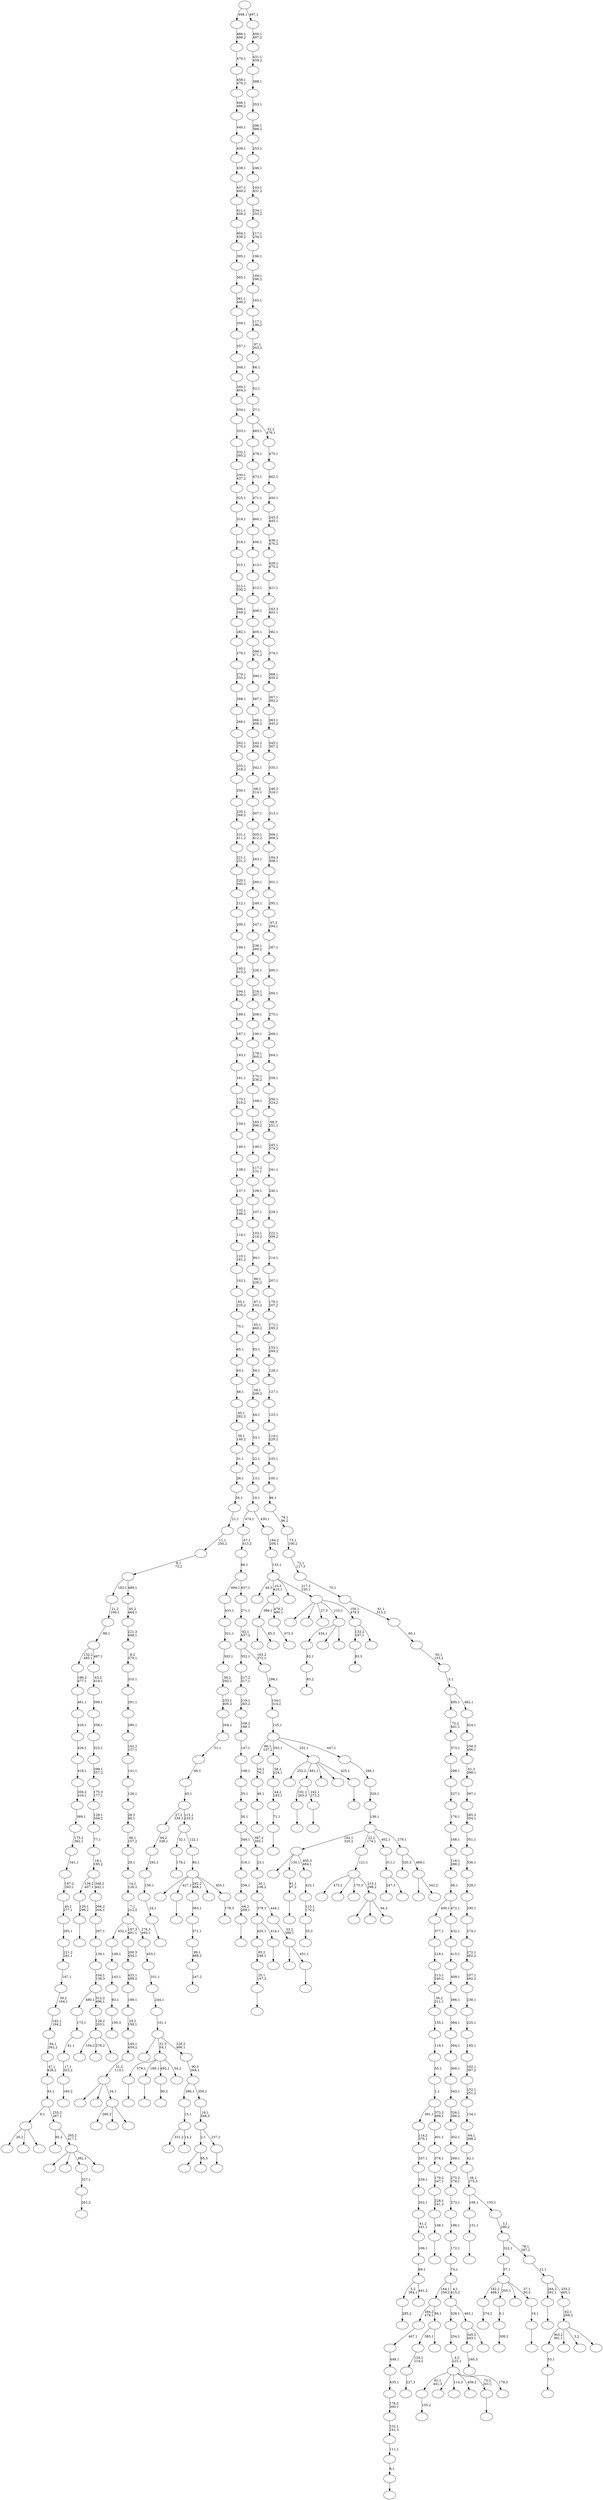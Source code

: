 digraph T {
	600 [label=""]
	599 [label=""]
	598 [label=""]
	597 [label=""]
	596 [label=""]
	595 [label=""]
	594 [label=""]
	593 [label=""]
	592 [label=""]
	591 [label=""]
	590 [label=""]
	589 [label=""]
	588 [label=""]
	587 [label=""]
	586 [label=""]
	585 [label=""]
	584 [label=""]
	583 [label=""]
	582 [label=""]
	581 [label=""]
	580 [label=""]
	579 [label=""]
	578 [label=""]
	577 [label=""]
	576 [label=""]
	575 [label=""]
	574 [label=""]
	573 [label=""]
	572 [label=""]
	571 [label=""]
	570 [label=""]
	569 [label=""]
	568 [label=""]
	567 [label=""]
	566 [label=""]
	565 [label=""]
	564 [label=""]
	563 [label=""]
	562 [label=""]
	561 [label=""]
	560 [label=""]
	559 [label=""]
	558 [label=""]
	557 [label=""]
	556 [label=""]
	555 [label=""]
	554 [label=""]
	553 [label=""]
	552 [label=""]
	551 [label=""]
	550 [label=""]
	549 [label=""]
	548 [label=""]
	547 [label=""]
	546 [label=""]
	545 [label=""]
	544 [label=""]
	543 [label=""]
	542 [label=""]
	541 [label=""]
	540 [label=""]
	539 [label=""]
	538 [label=""]
	537 [label=""]
	536 [label=""]
	535 [label=""]
	534 [label=""]
	533 [label=""]
	532 [label=""]
	531 [label=""]
	530 [label=""]
	529 [label=""]
	528 [label=""]
	527 [label=""]
	526 [label=""]
	525 [label=""]
	524 [label=""]
	523 [label=""]
	522 [label=""]
	521 [label=""]
	520 [label=""]
	519 [label=""]
	518 [label=""]
	517 [label=""]
	516 [label=""]
	515 [label=""]
	514 [label=""]
	513 [label=""]
	512 [label=""]
	511 [label=""]
	510 [label=""]
	509 [label=""]
	508 [label=""]
	507 [label=""]
	506 [label=""]
	505 [label=""]
	504 [label=""]
	503 [label=""]
	502 [label=""]
	501 [label=""]
	500 [label=""]
	499 [label=""]
	498 [label=""]
	497 [label=""]
	496 [label=""]
	495 [label=""]
	494 [label=""]
	493 [label=""]
	492 [label=""]
	491 [label=""]
	490 [label=""]
	489 [label=""]
	488 [label=""]
	487 [label=""]
	486 [label=""]
	485 [label=""]
	484 [label=""]
	483 [label=""]
	482 [label=""]
	481 [label=""]
	480 [label=""]
	479 [label=""]
	478 [label=""]
	477 [label=""]
	476 [label=""]
	475 [label=""]
	474 [label=""]
	473 [label=""]
	472 [label=""]
	471 [label=""]
	470 [label=""]
	469 [label=""]
	468 [label=""]
	467 [label=""]
	466 [label=""]
	465 [label=""]
	464 [label=""]
	463 [label=""]
	462 [label=""]
	461 [label=""]
	460 [label=""]
	459 [label=""]
	458 [label=""]
	457 [label=""]
	456 [label=""]
	455 [label=""]
	454 [label=""]
	453 [label=""]
	452 [label=""]
	451 [label=""]
	450 [label=""]
	449 [label=""]
	448 [label=""]
	447 [label=""]
	446 [label=""]
	445 [label=""]
	444 [label=""]
	443 [label=""]
	442 [label=""]
	441 [label=""]
	440 [label=""]
	439 [label=""]
	438 [label=""]
	437 [label=""]
	436 [label=""]
	435 [label=""]
	434 [label=""]
	433 [label=""]
	432 [label=""]
	431 [label=""]
	430 [label=""]
	429 [label=""]
	428 [label=""]
	427 [label=""]
	426 [label=""]
	425 [label=""]
	424 [label=""]
	423 [label=""]
	422 [label=""]
	421 [label=""]
	420 [label=""]
	419 [label=""]
	418 [label=""]
	417 [label=""]
	416 [label=""]
	415 [label=""]
	414 [label=""]
	413 [label=""]
	412 [label=""]
	411 [label=""]
	410 [label=""]
	409 [label=""]
	408 [label=""]
	407 [label=""]
	406 [label=""]
	405 [label=""]
	404 [label=""]
	403 [label=""]
	402 [label=""]
	401 [label=""]
	400 [label=""]
	399 [label=""]
	398 [label=""]
	397 [label=""]
	396 [label=""]
	395 [label=""]
	394 [label=""]
	393 [label=""]
	392 [label=""]
	391 [label=""]
	390 [label=""]
	389 [label=""]
	388 [label=""]
	387 [label=""]
	386 [label=""]
	385 [label=""]
	384 [label=""]
	383 [label=""]
	382 [label=""]
	381 [label=""]
	380 [label=""]
	379 [label=""]
	378 [label=""]
	377 [label=""]
	376 [label=""]
	375 [label=""]
	374 [label=""]
	373 [label=""]
	372 [label=""]
	371 [label=""]
	370 [label=""]
	369 [label=""]
	368 [label=""]
	367 [label=""]
	366 [label=""]
	365 [label=""]
	364 [label=""]
	363 [label=""]
	362 [label=""]
	361 [label=""]
	360 [label=""]
	359 [label=""]
	358 [label=""]
	357 [label=""]
	356 [label=""]
	355 [label=""]
	354 [label=""]
	353 [label=""]
	352 [label=""]
	351 [label=""]
	350 [label=""]
	349 [label=""]
	348 [label=""]
	347 [label=""]
	346 [label=""]
	345 [label=""]
	344 [label=""]
	343 [label=""]
	342 [label=""]
	341 [label=""]
	340 [label=""]
	339 [label=""]
	338 [label=""]
	337 [label=""]
	336 [label=""]
	335 [label=""]
	334 [label=""]
	333 [label=""]
	332 [label=""]
	331 [label=""]
	330 [label=""]
	329 [label=""]
	328 [label=""]
	327 [label=""]
	326 [label=""]
	325 [label=""]
	324 [label=""]
	323 [label=""]
	322 [label=""]
	321 [label=""]
	320 [label=""]
	319 [label=""]
	318 [label=""]
	317 [label=""]
	316 [label=""]
	315 [label=""]
	314 [label=""]
	313 [label=""]
	312 [label=""]
	311 [label=""]
	310 [label=""]
	309 [label=""]
	308 [label=""]
	307 [label=""]
	306 [label=""]
	305 [label=""]
	304 [label=""]
	303 [label=""]
	302 [label=""]
	301 [label=""]
	300 [label=""]
	299 [label=""]
	298 [label=""]
	297 [label=""]
	296 [label=""]
	295 [label=""]
	294 [label=""]
	293 [label=""]
	292 [label=""]
	291 [label=""]
	290 [label=""]
	289 [label=""]
	288 [label=""]
	287 [label=""]
	286 [label=""]
	285 [label=""]
	284 [label=""]
	283 [label=""]
	282 [label=""]
	281 [label=""]
	280 [label=""]
	279 [label=""]
	278 [label=""]
	277 [label=""]
	276 [label=""]
	275 [label=""]
	274 [label=""]
	273 [label=""]
	272 [label=""]
	271 [label=""]
	270 [label=""]
	269 [label=""]
	268 [label=""]
	267 [label=""]
	266 [label=""]
	265 [label=""]
	264 [label=""]
	263 [label=""]
	262 [label=""]
	261 [label=""]
	260 [label=""]
	259 [label=""]
	258 [label=""]
	257 [label=""]
	256 [label=""]
	255 [label=""]
	254 [label=""]
	253 [label=""]
	252 [label=""]
	251 [label=""]
	250 [label=""]
	249 [label=""]
	248 [label=""]
	247 [label=""]
	246 [label=""]
	245 [label=""]
	244 [label=""]
	243 [label=""]
	242 [label=""]
	241 [label=""]
	240 [label=""]
	239 [label=""]
	238 [label=""]
	237 [label=""]
	236 [label=""]
	235 [label=""]
	234 [label=""]
	233 [label=""]
	232 [label=""]
	231 [label=""]
	230 [label=""]
	229 [label=""]
	228 [label=""]
	227 [label=""]
	226 [label=""]
	225 [label=""]
	224 [label=""]
	223 [label=""]
	222 [label=""]
	221 [label=""]
	220 [label=""]
	219 [label=""]
	218 [label=""]
	217 [label=""]
	216 [label=""]
	215 [label=""]
	214 [label=""]
	213 [label=""]
	212 [label=""]
	211 [label=""]
	210 [label=""]
	209 [label=""]
	208 [label=""]
	207 [label=""]
	206 [label=""]
	205 [label=""]
	204 [label=""]
	203 [label=""]
	202 [label=""]
	201 [label=""]
	200 [label=""]
	199 [label=""]
	198 [label=""]
	197 [label=""]
	196 [label=""]
	195 [label=""]
	194 [label=""]
	193 [label=""]
	192 [label=""]
	191 [label=""]
	190 [label=""]
	189 [label=""]
	188 [label=""]
	187 [label=""]
	186 [label=""]
	185 [label=""]
	184 [label=""]
	183 [label=""]
	182 [label=""]
	181 [label=""]
	180 [label=""]
	179 [label=""]
	178 [label=""]
	177 [label=""]
	176 [label=""]
	175 [label=""]
	174 [label=""]
	173 [label=""]
	172 [label=""]
	171 [label=""]
	170 [label=""]
	169 [label=""]
	168 [label=""]
	167 [label=""]
	166 [label=""]
	165 [label=""]
	164 [label=""]
	163 [label=""]
	162 [label=""]
	161 [label=""]
	160 [label=""]
	159 [label=""]
	158 [label=""]
	157 [label=""]
	156 [label=""]
	155 [label=""]
	154 [label=""]
	153 [label=""]
	152 [label=""]
	151 [label=""]
	150 [label=""]
	149 [label=""]
	148 [label=""]
	147 [label=""]
	146 [label=""]
	145 [label=""]
	144 [label=""]
	143 [label=""]
	142 [label=""]
	141 [label=""]
	140 [label=""]
	139 [label=""]
	138 [label=""]
	137 [label=""]
	136 [label=""]
	135 [label=""]
	134 [label=""]
	133 [label=""]
	132 [label=""]
	131 [label=""]
	130 [label=""]
	129 [label=""]
	128 [label=""]
	127 [label=""]
	126 [label=""]
	125 [label=""]
	124 [label=""]
	123 [label=""]
	122 [label=""]
	121 [label=""]
	120 [label=""]
	119 [label=""]
	118 [label=""]
	117 [label=""]
	116 [label=""]
	115 [label=""]
	114 [label=""]
	113 [label=""]
	112 [label=""]
	111 [label=""]
	110 [label=""]
	109 [label=""]
	108 [label=""]
	107 [label=""]
	106 [label=""]
	105 [label=""]
	104 [label=""]
	103 [label=""]
	102 [label=""]
	101 [label=""]
	100 [label=""]
	99 [label=""]
	98 [label=""]
	97 [label=""]
	96 [label=""]
	95 [label=""]
	94 [label=""]
	93 [label=""]
	92 [label=""]
	91 [label=""]
	90 [label=""]
	89 [label=""]
	88 [label=""]
	87 [label=""]
	86 [label=""]
	85 [label=""]
	84 [label=""]
	83 [label=""]
	82 [label=""]
	81 [label=""]
	80 [label=""]
	79 [label=""]
	78 [label=""]
	77 [label=""]
	76 [label=""]
	75 [label=""]
	74 [label=""]
	73 [label=""]
	72 [label=""]
	71 [label=""]
	70 [label=""]
	69 [label=""]
	68 [label=""]
	67 [label=""]
	66 [label=""]
	65 [label=""]
	64 [label=""]
	63 [label=""]
	62 [label=""]
	61 [label=""]
	60 [label=""]
	59 [label=""]
	58 [label=""]
	57 [label=""]
	56 [label=""]
	55 [label=""]
	54 [label=""]
	53 [label=""]
	52 [label=""]
	51 [label=""]
	50 [label=""]
	49 [label=""]
	48 [label=""]
	47 [label=""]
	46 [label=""]
	45 [label=""]
	44 [label=""]
	43 [label=""]
	42 [label=""]
	41 [label=""]
	40 [label=""]
	39 [label=""]
	38 [label=""]
	37 [label=""]
	36 [label=""]
	35 [label=""]
	34 [label=""]
	33 [label=""]
	32 [label=""]
	31 [label=""]
	30 [label=""]
	29 [label=""]
	28 [label=""]
	27 [label=""]
	26 [label=""]
	25 [label=""]
	24 [label=""]
	23 [label=""]
	22 [label=""]
	21 [label=""]
	20 [label=""]
	19 [label=""]
	18 [label=""]
	17 [label=""]
	16 [label=""]
	15 [label=""]
	14 [label=""]
	13 [label=""]
	12 [label=""]
	11 [label=""]
	10 [label=""]
	9 [label=""]
	8 [label=""]
	7 [label=""]
	6 [label=""]
	5 [label=""]
	4 [label=""]
	3 [label=""]
	2 [label=""]
	1 [label=""]
	0 [label=""]
	594 -> 595 [label="105,2"]
	592 -> 593 [label="274,2"]
	586 -> 598 [label=""]
	586 -> 587 [label="85,3"]
	584 -> 585 [label=""]
	583 -> 584 [label="49,1"]
	582 -> 583 [label="10,2\n76,1"]
	579 -> 580 [label="178,2"]
	575 -> 576 [label=""]
	573 -> 574 [label=""]
	572 -> 573 [label="71,1"]
	571 -> 572 [label="44,2\n193,1"]
	570 -> 571 [label="58,3\n224,1"]
	568 -> 569 [label=""]
	567 -> 568 [label="53,1"]
	562 -> 563 [label=""]
	560 -> 561 [label="285,2"]
	558 -> 559 [label=""]
	557 -> 558 [label="120,1\n299,2"]
	555 -> 556 [label="83,2"]
	554 -> 555 [label="82,1"]
	552 -> 553 [label=""]
	551 -> 552 [label="91,1\n97,2"]
	549 -> 550 [label="308,2"]
	548 -> 549 [label="0,1"]
	546 -> 547 [label=""]
	545 -> 546 [label="6,1"]
	544 -> 545 [label="111,1"]
	543 -> 544 [label="232,1\n241,3"]
	542 -> 543 [label="176,2\n300,1"]
	541 -> 542 [label="435,1"]
	540 -> 541 [label="449,1"]
	539 -> 540 [label="467,1"]
	537 -> 538 [label=""]
	536 -> 575 [label="191,1\n263,3"]
	536 -> 537 [label="242,1\n372,2"]
	534 -> 535 [label=""]
	531 -> 532 [label="240,3"]
	525 -> 526 [label="227,2"]
	524 -> 525 [label="124,1\n214,2"]
	522 -> 523 [label=""]
	519 -> 520 [label=""]
	516 -> 517 [label=""]
	515 -> 516 [label="25,1\n147,2"]
	514 -> 515 [label="85,2\n248,1"]
	510 -> 511 [label="247,2"]
	509 -> 510 [label="99,1\n468,2"]
	508 -> 509 [label="371,1"]
	507 -> 508 [label="383,1"]
	505 -> 506 [label=""]
	504 -> 505 [label="66,2\n209,1"]
	503 -> 504 [label="258,1"]
	502 -> 503 [label="316,1"]
	500 -> 501 [label=""]
	499 -> 514 [label="420,1"]
	499 -> 500 [label="414,1"]
	496 -> 497 [label=""]
	495 -> 513 [label=""]
	495 -> 496 [label="451,1"]
	494 -> 495 [label="33,2\n380,1"]
	493 -> 499 [label="378,1"]
	493 -> 494 [label="444,1"]
	492 -> 493 [label="20,1\n108,2"]
	491 -> 492 [label="23,1"]
	490 -> 502 [label="349,1"]
	490 -> 491 [label="387,2\n393,1"]
	489 -> 490 [label="30,1"]
	488 -> 489 [label="35,1"]
	487 -> 488 [label="108,1"]
	486 -> 487 [label="147,1"]
	485 -> 486 [label="109,2\n188,1"]
	484 -> 485 [label="219,1\n263,2"]
	483 -> 484 [label="217,2\n317,1"]
	476 -> 477 [label="33,3"]
	475 -> 476 [label="115,1\n170,2"]
	474 -> 475 [label="422,1"]
	473 -> 600 [label=""]
	473 -> 551 [label="130,1"]
	473 -> 474 [label="405,3\n484,1"]
	471 -> 472 [label="83,3"]
	467 -> 468 [label=""]
	465 -> 466 [label="160,2"]
	464 -> 465 [label="17,1\n323,2"]
	463 -> 464 [label="41,1"]
	462 -> 463 [label="173,1"]
	458 -> 459 [label=""]
	457 -> 458 [label="24,1"]
	456 -> 457 [label="156,1"]
	455 -> 456 [label="293,1"]
	454 -> 455 [label="94,2\n338,1"]
	450 -> 451 [label="261,2"]
	449 -> 450 [label="327,1"]
	447 -> 448 [label="90,2"]
	445 -> 533 [label="331,2"]
	445 -> 446 [label="14,2"]
	444 -> 445 [label="15,1"]
	441 -> 560 [label="5,2\n394,1"]
	441 -> 442 [label="441,2"]
	440 -> 441 [label="69,1"]
	439 -> 440 [label="106,1"]
	438 -> 439 [label="61,2\n161,1"]
	437 -> 438 [label="202,1"]
	436 -> 437 [label="239,1"]
	435 -> 436 [label="337,1"]
	434 -> 435 [label="114,2\n375,1"]
	432 -> 433 [label="195,3"]
	431 -> 432 [label="93,1"]
	430 -> 431 [label="143,1"]
	429 -> 430 [label="149,1"]
	427 -> 512 [label="26,2"]
	427 -> 461 [label=""]
	427 -> 428 [label=""]
	424 -> 425 [label=""]
	423 -> 596 [label="252,2"]
	423 -> 536 [label="481,1"]
	423 -> 469 [label=""]
	423 -> 460 [label=""]
	423 -> 424 [label="425,1"]
	421 -> 594 [label="81,1\n441,3"]
	421 -> 590 [label=""]
	421 -> 482 [label="114,3"]
	421 -> 478 [label="409,2"]
	421 -> 467 [label="73,2\n201,1"]
	421 -> 422 [label="179,3"]
	420 -> 421 [label="4,2\n223,1"]
	419 -> 420 [label="254,1"]
	417 -> 562 [label="379,1"]
	417 -> 519 [label="180,1"]
	417 -> 447 [label="492,1"]
	417 -> 418 [label="54,2"]
	415 -> 554 [label="434,1"]
	415 -> 453 [label=""]
	415 -> 416 [label=""]
	413 -> 524 [label="385,1"]
	413 -> 414 [label=""]
	412 -> 539 [label="284,2\n478,1"]
	412 -> 413 [label="56,1"]
	409 -> 410 [label="178,3"]
	408 -> 597 [label=""]
	408 -> 522 [label="427,1"]
	408 -> 507 [label="292,2\n468,1"]
	408 -> 452 [label=""]
	408 -> 409 [label="455,1"]
	407 -> 408 [label="80,1"]
	406 -> 579 [label="32,1"]
	406 -> 407 [label="122,1"]
	405 -> 454 [label="27,2\n339,1"]
	405 -> 406 [label="112,1\n233,2"]
	404 -> 405 [label="45,1"]
	403 -> 404 [label="46,1"]
	402 -> 403 [label="51,1"]
	401 -> 402 [label="204,1"]
	400 -> 401 [label="233,1\n405,2"]
	399 -> 400 [label="58,2\n292,1"]
	398 -> 399 [label="303,1"]
	397 -> 398 [label="321,1"]
	396 -> 397 [label="433,1"]
	392 -> 588 [label=""]
	392 -> 395 [label=""]
	392 -> 393 [label="94,3"]
	391 -> 521 [label="473,2"]
	391 -> 518 [label=""]
	391 -> 443 [label="170,3"]
	391 -> 392 [label="215,1\n298,2"]
	390 -> 391 [label="121,1"]
	388 -> 389 [label=""]
	387 -> 388 [label="148,1"]
	386 -> 387 [label="228,1\n241,2"]
	385 -> 386 [label="179,2\n347,1"]
	384 -> 385 [label="376,1"]
	383 -> 384 [label="401,1"]
	382 -> 434 [label="391,1"]
	382 -> 383 [label="373,2\n499,1"]
	381 -> 382 [label="1,1"]
	380 -> 381 [label="55,1"]
	379 -> 380 [label="119,1"]
	378 -> 379 [label="155,1"]
	377 -> 378 [label="36,2\n211,1"]
	376 -> 377 [label="213,1\n240,2"]
	375 -> 376 [label="218,1"]
	374 -> 375 [label="377,1"]
	372 -> 373 [label="473,3"]
	371 -> 586 [label="389,1"]
	371 -> 372 [label="479,2\n490,1"]
	369 -> 564 [label=""]
	369 -> 528 [label=""]
	369 -> 449 [label="392,1"]
	369 -> 370 [label=""]
	368 -> 599 [label="95,2"]
	368 -> 369 [label="265,2\n417,1"]
	367 -> 427 [label="9,1"]
	367 -> 368 [label="255,2\n267,1"]
	366 -> 367 [label="43,1"]
	365 -> 366 [label="47,1\n426,2"]
	364 -> 365 [label="84,1\n262,2"]
	363 -> 364 [label="142,1\n194,2"]
	362 -> 363 [label="39,2\n164,1"]
	361 -> 362 [label="167,1"]
	360 -> 361 [label="221,2\n261,1"]
	359 -> 360 [label="265,1"]
	358 -> 359 [label="40,2\n277,1"]
	357 -> 358 [label="187,2\n283,1"]
	356 -> 357 [label="341,1"]
	355 -> 356 [label="175,2\n362,1"]
	354 -> 355 [label="369,1"]
	353 -> 354 [label="200,2\n416,1"]
	352 -> 353 [label="418,1"]
	351 -> 352 [label="426,1"]
	350 -> 351 [label="429,1"]
	349 -> 350 [label="461,1"]
	348 -> 349 [label="189,2\n477,1"]
	346 -> 347 [label=""]
	345 -> 346 [label="151,1"]
	343 -> 344 [label=""]
	342 -> 343 [label="19,1"]
	341 -> 592 [label="182,2\n488,1"]
	341 -> 548 [label="205,1"]
	341 -> 530 [label=""]
	341 -> 342 [label="37,1\n50,2"]
	340 -> 341 [label="57,1"]
	338 -> 479 [label=""]
	338 -> 339 [label="95,3"]
	336 -> 529 [label="280,2"]
	336 -> 480 [label=""]
	336 -> 337 [label=""]
	335 -> 581 [label=""]
	335 -> 498 [label=""]
	335 -> 336 [label="34,1"]
	334 -> 335 [label="31,2\n113,1"]
	333 -> 334 [label="145,1\n454,2"]
	332 -> 333 [label="29,2\n158,1"]
	331 -> 332 [label="199,1"]
	330 -> 331 [label="423,1\n489,2"]
	329 -> 330 [label="200,3\n454,1"]
	327 -> 589 [label="247,3"]
	327 -> 328 [label=""]
	326 -> 327 [label="311,1"]
	324 -> 578 [label=""]
	324 -> 325 [label="342,2"]
	323 -> 565 [label="320,3"]
	323 -> 324 [label="469,1"]
	322 -> 473 [label="162,1\n320,2"]
	322 -> 390 [label="22,2\n174,1"]
	322 -> 326 [label="402,1"]
	322 -> 323 [label="279,1"]
	321 -> 322 [label="136,1"]
	320 -> 321 [label="320,1"]
	319 -> 320 [label="346,1"]
	318 -> 582 [label="86,1\n107,2"]
	318 -> 570 [label="355,1"]
	318 -> 423 [label="252,1"]
	318 -> 319 [label="447,1"]
	317 -> 318 [label="125,1"]
	316 -> 317 [label="154,1\n314,2"]
	315 -> 316 [label="298,1"]
	314 -> 483 [label="352,1"]
	314 -> 315 [label="163,2\n372,1"]
	313 -> 314 [label="92,1\n457,2"]
	312 -> 313 [label="271,1"]
	311 -> 396 [label="494,1"]
	311 -> 312 [label="457,1"]
	310 -> 311 [label="66,1"]
	309 -> 310 [label="67,1\n413,2"]
	307 -> 531 [label="345,2\n443,1"]
	307 -> 308 [label=""]
	306 -> 419 [label="328,1"]
	306 -> 307 [label="463,1"]
	305 -> 412 [label="144,1\n259,2"]
	305 -> 306 [label="4,1\n415,2"]
	304 -> 305 [label="74,1"]
	303 -> 304 [label="172,1"]
	302 -> 303 [label="186,1"]
	301 -> 302 [label="273,1"]
	300 -> 301 [label="275,2\n278,1"]
	299 -> 300 [label="289,1"]
	298 -> 299 [label="302,1"]
	297 -> 298 [label="326,1\n386,2"]
	296 -> 297 [label="343,1"]
	295 -> 296 [label="360,1"]
	294 -> 295 [label="364,1"]
	293 -> 294 [label="384,1"]
	292 -> 293 [label="386,1"]
	291 -> 292 [label="409,1"]
	290 -> 291 [label="415,1"]
	289 -> 290 [label="432,1"]
	288 -> 374 [label="400,1"]
	288 -> 289 [label="472,1"]
	287 -> 288 [label="36,1"]
	286 -> 287 [label="116,1\n288,2"]
	285 -> 286 [label="168,1"]
	284 -> 285 [label="176,1"]
	283 -> 284 [label="227,1"]
	282 -> 283 [label="288,1"]
	281 -> 282 [label="373,1"]
	280 -> 281 [label="72,2\n441,1"]
	277 -> 411 [label="104,2"]
	277 -> 394 [label="276,2"]
	277 -> 278 [label=""]
	276 -> 277 [label="129,2\n203,1"]
	275 -> 462 [label="480,1"]
	275 -> 276 [label="312,2\n496,1"]
	274 -> 275 [label="104,1\n138,3"]
	273 -> 274 [label="139,1"]
	272 -> 273 [label="297,1"]
	271 -> 272 [label="266,2\n344,1"]
	270 -> 557 [label="138,2\n407,1"]
	270 -> 271 [label="348,2\n442,1"]
	269 -> 270 [label="18,1\n195,2"]
	268 -> 269 [label="77,1"]
	267 -> 268 [label="129,1\n358,2"]
	266 -> 267 [label="175,3\n177,1"]
	265 -> 266 [label="299,1\n357,2"]
	264 -> 265 [label="323,1"]
	263 -> 264 [label="358,1"]
	262 -> 263 [label="399,1"]
	261 -> 262 [label="63,2\n419,1"]
	260 -> 348 [label="132,2\n485,1"]
	260 -> 261 [label="487,1"]
	259 -> 260 [label="98,1"]
	258 -> 259 [label="21,2\n160,1"]
	256 -> 257 [label=""]
	255 -> 338 [label="2,1"]
	255 -> 256 [label="237,1"]
	254 -> 255 [label="16,1\n348,3"]
	253 -> 444 [label="286,1"]
	253 -> 254 [label="350,1"]
	252 -> 253 [label="90,3\n304,1"]
	251 -> 470 [label=""]
	251 -> 417 [label="31,3\n54,1"]
	251 -> 252 [label="220,2\n466,1"]
	250 -> 251 [label="101,1"]
	249 -> 250 [label="244,1"]
	248 -> 249 [label="331,1"]
	247 -> 248 [label="453,1"]
	246 -> 429 [label="452,1"]
	246 -> 329 [label="187,3\n491,1"]
	246 -> 247 [label="276,3\n493,1"]
	245 -> 246 [label="7,1\n212,2"]
	244 -> 245 [label="14,1\n126,2"]
	243 -> 244 [label="29,1"]
	242 -> 243 [label="88,1\n157,2"]
	241 -> 242 [label="28,2\n90,1"]
	240 -> 241 [label="126,1"]
	239 -> 240 [label="141,1"]
	238 -> 239 [label="102,2\n157,1"]
	237 -> 238 [label="280,1"]
	236 -> 237 [label="291,1"]
	235 -> 236 [label="310,1"]
	234 -> 235 [label="8,2\n370,1"]
	233 -> 234 [label="221,3\n448,1"]
	232 -> 233 [label="65,2\n464,1"]
	231 -> 258 [label="192,1"]
	231 -> 232 [label="489,1"]
	230 -> 231 [label="8,1\n75,2"]
	229 -> 230 [label="11,1\n250,2"]
	228 -> 229 [label="21,1"]
	227 -> 228 [label="26,1"]
	226 -> 227 [label="28,1"]
	225 -> 226 [label="31,1"]
	224 -> 225 [label="39,1\n140,2"]
	223 -> 224 [label="40,1\n282,2"]
	222 -> 223 [label="48,1"]
	221 -> 222 [label="63,1"]
	220 -> 221 [label="65,1"]
	219 -> 220 [label="75,1"]
	218 -> 219 [label="95,1\n235,2"]
	217 -> 218 [label="102,1"]
	216 -> 217 [label="110,1\n181,2"]
	215 -> 216 [label="118,1"]
	214 -> 215 [label="132,1\n198,2"]
	213 -> 214 [label="137,1"]
	212 -> 213 [label="138,1"]
	211 -> 212 [label="140,1"]
	210 -> 211 [label="159,1"]
	209 -> 210 [label="175,1\n319,2"]
	208 -> 209 [label="181,1"]
	207 -> 208 [label="183,1"]
	206 -> 207 [label="187,1"]
	205 -> 206 [label="189,1"]
	204 -> 205 [label="194,1\n439,2"]
	203 -> 204 [label="195,1\n315,2"]
	202 -> 203 [label="198,1"]
	201 -> 202 [label="200,1"]
	200 -> 201 [label="212,1"]
	199 -> 200 [label="220,1\n340,2"]
	198 -> 199 [label="221,1\n231,2"]
	197 -> 198 [label="231,1\n411,2"]
	196 -> 197 [label="235,1\n268,2"]
	195 -> 196 [label="250,1"]
	194 -> 195 [label="255,1\n318,2"]
	193 -> 194 [label="262,1\n270,2"]
	192 -> 193 [label="266,1"]
	191 -> 192 [label="268,1"]
	190 -> 191 [label="270,1\n333,2"]
	189 -> 190 [label="276,1"]
	188 -> 189 [label="282,1"]
	187 -> 188 [label="306,1\n359,2"]
	186 -> 187 [label="312,1\n330,2"]
	185 -> 186 [label="315,1"]
	184 -> 185 [label="318,1"]
	183 -> 184 [label="319,1"]
	182 -> 183 [label="325,1"]
	181 -> 182 [label="330,1\n437,2"]
	180 -> 181 [label="332,1\n395,2"]
	179 -> 180 [label="333,1"]
	178 -> 179 [label="334,1"]
	177 -> 178 [label="340,1\n404,2"]
	176 -> 177 [label="348,1"]
	175 -> 176 [label="357,1"]
	174 -> 175 [label="359,1"]
	173 -> 174 [label="361,1\n446,2"]
	172 -> 173 [label="365,1"]
	171 -> 172 [label="395,1"]
	170 -> 171 [label="404,1\n438,2"]
	169 -> 170 [label="411,1\n458,2"]
	168 -> 169 [label="437,1\n440,2"]
	167 -> 168 [label="438,1"]
	166 -> 167 [label="439,1"]
	165 -> 166 [label="440,1"]
	164 -> 165 [label="446,1\n486,2"]
	163 -> 164 [label="458,1\n470,2"]
	162 -> 163 [label="470,1"]
	161 -> 162 [label="486,1\n498,2"]
	159 -> 471 [label="133,2\n197,1"]
	159 -> 160 [label=""]
	158 -> 591 [label=""]
	158 -> 577 [label=""]
	158 -> 566 [label="27,3"]
	158 -> 415 [label="210,1"]
	158 -> 159 [label="150,1\n479,3"]
	157 -> 481 [label="44,3"]
	157 -> 371 [label="10,3\n410,1"]
	157 -> 279 [label=""]
	157 -> 158 [label="217,3\n230,1"]
	156 -> 157 [label="133,1"]
	155 -> 156 [label="184,2\n206,1"]
	154 -> 309 [label="474,1"]
	154 -> 155 [label="430,1"]
	153 -> 154 [label="10,1"]
	152 -> 153 [label="13,1"]
	151 -> 152 [label="22,1"]
	150 -> 151 [label="33,1"]
	149 -> 150 [label="44,1"]
	148 -> 149 [label="58,1\n249,2"]
	147 -> 148 [label="59,1"]
	146 -> 147 [label="83,1"]
	145 -> 146 [label="85,1\n460,2"]
	144 -> 145 [label="87,1\n103,2"]
	143 -> 144 [label="89,1\n226,2"]
	142 -> 143 [label="94,1"]
	141 -> 142 [label="103,1\n216,2"]
	140 -> 141 [label="107,1"]
	139 -> 140 [label="109,1"]
	138 -> 139 [label="117,2\n131,1"]
	137 -> 138 [label="146,1"]
	136 -> 137 [label="165,1\n396,2"]
	135 -> 136 [label="169,1"]
	134 -> 135 [label="170,1\n236,2"]
	133 -> 134 [label="178,1\n305,2"]
	132 -> 133 [label="190,1"]
	131 -> 132 [label="208,1"]
	130 -> 131 [label="216,1\n307,2"]
	129 -> 130 [label="226,1"]
	128 -> 129 [label="236,1\n260,2"]
	127 -> 128 [label="247,1"]
	126 -> 127 [label="249,1"]
	125 -> 126 [label="260,1"]
	124 -> 125 [label="263,1"]
	123 -> 124 [label="305,1\n412,2"]
	122 -> 123 [label="307,1"]
	121 -> 122 [label="68,2\n314,1"]
	120 -> 121 [label="342,1"]
	119 -> 120 [label="243,2\n356,1"]
	118 -> 119 [label="366,1\n408,2"]
	117 -> 118 [label="387,1"]
	116 -> 117 [label="390,1"]
	115 -> 116 [label="396,1\n471,2"]
	114 -> 115 [label="405,1"]
	113 -> 114 [label="408,1"]
	112 -> 113 [label="412,1"]
	111 -> 112 [label="413,1"]
	110 -> 111 [label="456,1"]
	109 -> 110 [label="460,1"]
	108 -> 109 [label="471,1"]
	107 -> 108 [label="473,1"]
	106 -> 107 [label="479,1"]
	104 -> 567 [label="363,2\n381,1"]
	104 -> 527 [label=""]
	104 -> 426 [label="3,2"]
	104 -> 105 [label=""]
	103 -> 104 [label="62,1\n269,2"]
	102 -> 534 [label="264,2\n281,1"]
	102 -> 103 [label="335,2\n465,1"]
	101 -> 102 [label="12,1"]
	100 -> 340 [label="322,1"]
	100 -> 101 [label="78,1\n287,2"]
	99 -> 100 [label="3,1\n290,2"]
	98 -> 345 [label="166,1"]
	98 -> 99 [label="135,1"]
	97 -> 98 [label="38,1\n275,3"]
	96 -> 97 [label="42,1"]
	95 -> 96 [label="64,1\n398,2"]
	94 -> 95 [label="134,1"]
	93 -> 94 [label="152,1\n251,2"]
	92 -> 93 [label="182,1\n397,2"]
	91 -> 92 [label="185,1"]
	90 -> 91 [label="225,1"]
	89 -> 90 [label="238,1"]
	88 -> 89 [label="257,1\n462,2"]
	87 -> 88 [label="272,1\n482,2"]
	86 -> 87 [label="274,1"]
	85 -> 86 [label="290,1"]
	84 -> 85 [label="329,1"]
	83 -> 84 [label="336,1"]
	82 -> 83 [label="351,1"]
	81 -> 82 [label="285,3\n354,1"]
	80 -> 81 [label="397,1"]
	79 -> 80 [label="61,3\n398,1"]
	78 -> 79 [label="259,3\n406,1"]
	77 -> 78 [label="424,1"]
	76 -> 280 [label="495,1"]
	76 -> 77 [label="482,1"]
	75 -> 76 [label="5,1"]
	74 -> 75 [label="50,1\n153,2"]
	73 -> 74 [label="60,1"]
	72 -> 73 [label="61,1\n313,2"]
	71 -> 72 [label="70,1"]
	70 -> 71 [label="72,1\n117,3"]
	69 -> 70 [label="73,1\n100,2"]
	68 -> 69 [label="79,1\n96,2"]
	67 -> 68 [label="96,1"]
	66 -> 67 [label="100,1"]
	65 -> 66 [label="105,1"]
	64 -> 65 [label="114,1\n229,2"]
	63 -> 64 [label="123,1"]
	62 -> 63 [label="127,1"]
	61 -> 62 [label="128,1"]
	60 -> 61 [label="153,1\n294,2"]
	59 -> 60 [label="171,1\n295,2"]
	58 -> 59 [label="179,1\n207,2"]
	57 -> 58 [label="207,1"]
	56 -> 57 [label="214,1"]
	55 -> 56 [label="222,1\n309,2"]
	54 -> 55 [label="229,1"]
	53 -> 54 [label="240,1"]
	52 -> 53 [label="241,1"]
	51 -> 52 [label="245,1\n374,2"]
	50 -> 51 [label="68,3\n251,1"]
	49 -> 50 [label="256,1\n324,2"]
	48 -> 49 [label="259,1"]
	47 -> 48 [label="264,1"]
	46 -> 47 [label="269,1"]
	45 -> 46 [label="275,1"]
	44 -> 45 [label="284,1"]
	43 -> 44 [label="285,1"]
	42 -> 43 [label="287,1"]
	41 -> 42 [label="97,3\n294,1"]
	40 -> 41 [label="295,1"]
	39 -> 40 [label="301,1"]
	38 -> 39 [label="184,3\n308,1"]
	37 -> 38 [label="309,1\n368,2"]
	36 -> 37 [label="313,1"]
	35 -> 36 [label="246,2\n324,1"]
	34 -> 35 [label="335,1"]
	33 -> 34 [label="345,1\n367,2"]
	32 -> 33 [label="363,1\n445,2"]
	31 -> 32 [label="367,1\n382,2"]
	30 -> 31 [label="368,1\n450,2"]
	29 -> 30 [label="374,1"]
	28 -> 29 [label="382,1"]
	27 -> 28 [label="163,3\n403,1"]
	26 -> 27 [label="421,1"]
	25 -> 26 [label="428,1\n475,2"]
	24 -> 25 [label="436,1\n476,2"]
	23 -> 24 [label="243,3\n445,1"]
	22 -> 23 [label="450,1"]
	21 -> 22 [label="462,1"]
	20 -> 21 [label="475,1"]
	19 -> 106 [label="483,1"]
	19 -> 20 [label="52,2\n476,1"]
	18 -> 19 [label="27,1"]
	17 -> 18 [label="52,1"]
	16 -> 17 [label="68,1"]
	15 -> 16 [label="97,1\n353,2"]
	14 -> 15 [label="117,1\n196,2"]
	13 -> 14 [label="163,1"]
	12 -> 13 [label="184,1\n296,2"]
	11 -> 12 [label="196,1"]
	10 -> 11 [label="217,1\n234,2"]
	9 -> 10 [label="234,1\n253,2"]
	8 -> 9 [label="243,1\n431,2"]
	7 -> 8 [label="246,1"]
	6 -> 7 [label="253,1"]
	5 -> 6 [label="296,1\n388,2"]
	4 -> 5 [label="353,1"]
	3 -> 4 [label="388,1"]
	2 -> 3 [label="431,1\n459,2"]
	1 -> 2 [label="459,1\n497,2"]
	0 -> 161 [label="498,1"]
	0 -> 1 [label="497,1"]
}
